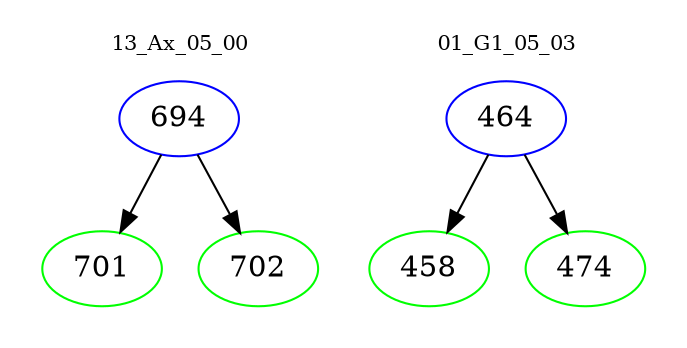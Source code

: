 digraph{
subgraph cluster_0 {
color = white
label = "13_Ax_05_00";
fontsize=10;
T0_694 [label="694", color="blue"]
T0_694 -> T0_701 [color="black"]
T0_701 [label="701", color="green"]
T0_694 -> T0_702 [color="black"]
T0_702 [label="702", color="green"]
}
subgraph cluster_1 {
color = white
label = "01_G1_05_03";
fontsize=10;
T1_464 [label="464", color="blue"]
T1_464 -> T1_458 [color="black"]
T1_458 [label="458", color="green"]
T1_464 -> T1_474 [color="black"]
T1_474 [label="474", color="green"]
}
}

